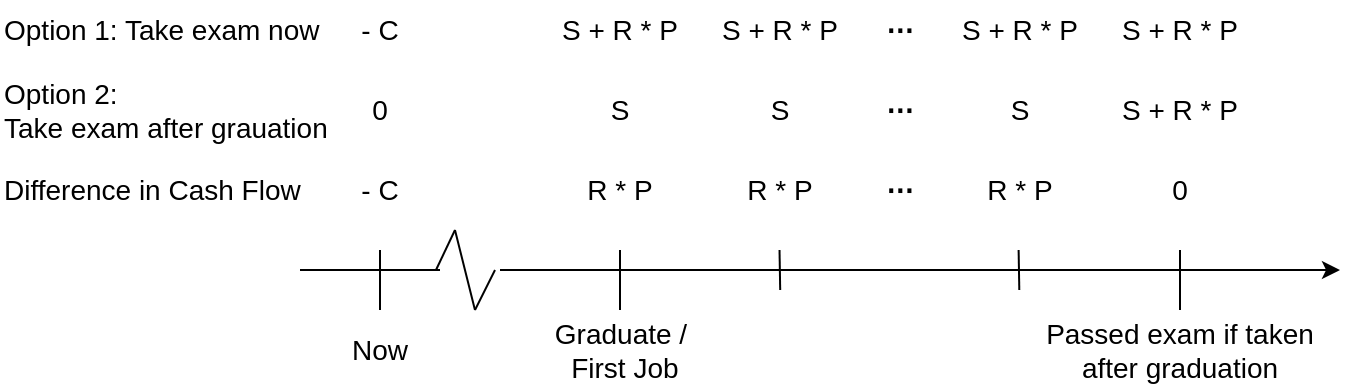 <mxfile version="14.4.2" type="device"><diagram id="_4LXXECrPsVTIWSmzk_G" name="Page-1"><mxGraphModel dx="621" dy="483" grid="1" gridSize="10" guides="1" tooltips="1" connect="1" arrows="1" fold="1" page="1" pageScale="1" pageWidth="850" pageHeight="1100" math="0" shadow="0"><root><mxCell id="0"/><mxCell id="1" parent="0"/><mxCell id="fv2mm21mm3sFguERZsS6-1" value="" style="endArrow=classic;html=1;" parent="1" edge="1"><mxGeometry width="50" height="50" relative="1" as="geometry"><mxPoint x="380" y="320" as="sourcePoint"/><mxPoint x="800" y="320" as="targetPoint"/></mxGeometry></mxCell><mxCell id="fv2mm21mm3sFguERZsS6-2" value="" style="endArrow=none;html=1;" parent="1" edge="1"><mxGeometry width="50" height="50" relative="1" as="geometry"><mxPoint x="320" y="340" as="sourcePoint"/><mxPoint x="320" y="310" as="targetPoint"/></mxGeometry></mxCell><mxCell id="fv2mm21mm3sFguERZsS6-3" value="" style="endArrow=none;html=1;" parent="1" edge="1"><mxGeometry width="50" height="50" relative="1" as="geometry"><mxPoint x="440" y="340" as="sourcePoint"/><mxPoint x="440" y="310" as="targetPoint"/></mxGeometry></mxCell><mxCell id="fv2mm21mm3sFguERZsS6-4" value="" style="endArrow=none;html=1;" parent="1" edge="1"><mxGeometry width="50" height="50" relative="1" as="geometry"><mxPoint x="720" y="340" as="sourcePoint"/><mxPoint x="720" y="310" as="targetPoint"/></mxGeometry></mxCell><mxCell id="fv2mm21mm3sFguERZsS6-5" value="&lt;font style=&quot;font-size: 14px&quot;&gt;Graduate /&lt;br&gt;&amp;nbsp;First Job&lt;/font&gt;" style="text;html=1;strokeColor=none;fillColor=none;align=center;verticalAlign=middle;whiteSpace=wrap;rounded=0;" parent="1" vertex="1"><mxGeometry x="377.5" y="350" width="125" height="20" as="geometry"/></mxCell><mxCell id="fv2mm21mm3sFguERZsS6-6" value="&lt;font style=&quot;font-size: 14px&quot;&gt;Now&lt;/font&gt;" style="text;html=1;strokeColor=none;fillColor=none;align=center;verticalAlign=middle;whiteSpace=wrap;rounded=0;" parent="1" vertex="1"><mxGeometry x="300" y="350" width="40" height="20" as="geometry"/></mxCell><mxCell id="fv2mm21mm3sFguERZsS6-7" value="&lt;font style=&quot;font-size: 14px&quot;&gt;Passed exam if taken after graduation&lt;/font&gt;" style="text;html=1;strokeColor=none;fillColor=none;align=center;verticalAlign=middle;whiteSpace=wrap;rounded=0;" parent="1" vertex="1"><mxGeometry x="640" y="350" width="160" height="20" as="geometry"/></mxCell><mxCell id="fv2mm21mm3sFguERZsS6-9" value="&lt;font style=&quot;font-size: 14px&quot;&gt;Option 1: Take exam now&lt;/font&gt;" style="text;html=1;strokeColor=none;fillColor=none;align=left;verticalAlign=middle;whiteSpace=wrap;rounded=0;" parent="1" vertex="1"><mxGeometry x="130" y="185" width="165" height="30" as="geometry"/></mxCell><mxCell id="fv2mm21mm3sFguERZsS6-10" value="&lt;font style=&quot;font-size: 14px&quot;&gt;Option 2:&lt;br&gt;&lt;div&gt;&lt;span&gt;Take exam after grauation&lt;/span&gt;&lt;/div&gt;&lt;/font&gt;" style="text;html=1;strokeColor=none;fillColor=none;align=left;verticalAlign=middle;whiteSpace=wrap;rounded=0;" parent="1" vertex="1"><mxGeometry x="130" y="225" width="165" height="30" as="geometry"/></mxCell><mxCell id="fv2mm21mm3sFguERZsS6-14" value="&lt;font style=&quot;font-size: 14px&quot;&gt;Difference in Cash Flow&lt;/font&gt;" style="text;html=1;strokeColor=none;fillColor=none;align=left;verticalAlign=middle;whiteSpace=wrap;rounded=0;" parent="1" vertex="1"><mxGeometry x="130" y="265" width="165" height="30" as="geometry"/></mxCell><mxCell id="fv2mm21mm3sFguERZsS6-15" value="&lt;span style=&quot;font-size: 14px;&quot;&gt;R * P&lt;/span&gt;" style="text;html=1;strokeColor=none;fillColor=none;align=center;verticalAlign=middle;whiteSpace=wrap;rounded=0;fontSize=14;" parent="1" vertex="1"><mxGeometry x="420" y="270" width="40" height="20" as="geometry"/></mxCell><mxCell id="fv2mm21mm3sFguERZsS6-17" value="&lt;span style=&quot;font-size: 14px;&quot;&gt;R * P&lt;/span&gt;" style="text;html=1;strokeColor=none;fillColor=none;align=center;verticalAlign=middle;whiteSpace=wrap;rounded=0;fontSize=14;" parent="1" vertex="1"><mxGeometry x="500" y="270" width="40" height="20" as="geometry"/></mxCell><mxCell id="fv2mm21mm3sFguERZsS6-18" value="&lt;font style=&quot;font-size: 14px;&quot;&gt;0&lt;/font&gt;" style="text;html=1;strokeColor=none;fillColor=none;align=center;verticalAlign=middle;whiteSpace=wrap;rounded=0;fontSize=14;" parent="1" vertex="1"><mxGeometry x="700" y="270" width="40" height="20" as="geometry"/></mxCell><mxCell id="fv2mm21mm3sFguERZsS6-19" value="&lt;span style=&quot;font-size: 14px;&quot;&gt;R * P&lt;/span&gt;" style="text;html=1;strokeColor=none;fillColor=none;align=center;verticalAlign=middle;whiteSpace=wrap;rounded=0;fontSize=14;" parent="1" vertex="1"><mxGeometry x="620" y="270" width="40" height="20" as="geometry"/></mxCell><mxCell id="fv2mm21mm3sFguERZsS6-20" value="&lt;font style=&quot;font-size: 14px;&quot;&gt;&lt;b style=&quot;font-size: 14px;&quot;&gt;⋯&lt;/b&gt;&lt;/font&gt;" style="text;html=1;strokeColor=none;fillColor=none;align=center;verticalAlign=middle;whiteSpace=wrap;rounded=0;fontSize=14;" parent="1" vertex="1"><mxGeometry x="560" y="270" width="40" height="20" as="geometry"/></mxCell><mxCell id="fv2mm21mm3sFguERZsS6-22" value="&lt;font style=&quot;font-size: 14px;&quot;&gt;S + R * P&lt;/font&gt;" style="text;html=1;strokeColor=none;fillColor=none;align=center;verticalAlign=middle;whiteSpace=wrap;rounded=0;fontSize=14;" parent="1" vertex="1"><mxGeometry x="410" y="190" width="60" height="20" as="geometry"/></mxCell><mxCell id="fv2mm21mm3sFguERZsS6-27" value="&lt;font style=&quot;font-size: 14px;&quot;&gt;&lt;b style=&quot;font-size: 14px;&quot;&gt;⋯&lt;/b&gt;&lt;/font&gt;" style="text;html=1;strokeColor=none;fillColor=none;align=center;verticalAlign=middle;whiteSpace=wrap;rounded=0;fontSize=14;" parent="1" vertex="1"><mxGeometry x="560" y="230" width="40" height="20" as="geometry"/></mxCell><mxCell id="fv2mm21mm3sFguERZsS6-28" value="&lt;font style=&quot;font-size: 14px;&quot;&gt;&lt;b style=&quot;font-size: 14px;&quot;&gt;⋯&lt;/b&gt;&lt;/font&gt;" style="text;html=1;strokeColor=none;fillColor=none;align=center;verticalAlign=middle;whiteSpace=wrap;rounded=0;fontSize=14;" parent="1" vertex="1"><mxGeometry x="560" y="190" width="40" height="20" as="geometry"/></mxCell><mxCell id="fv2mm21mm3sFguERZsS6-31" value="&lt;font style=&quot;font-size: 14px;&quot;&gt;S&lt;/font&gt;" style="text;html=1;strokeColor=none;fillColor=none;align=center;verticalAlign=middle;whiteSpace=wrap;rounded=0;fontSize=14;" parent="1" vertex="1"><mxGeometry x="620" y="230" width="40" height="20" as="geometry"/></mxCell><mxCell id="fv2mm21mm3sFguERZsS6-32" value="&lt;font style=&quot;font-size: 14px;&quot;&gt;S&lt;/font&gt;" style="text;html=1;strokeColor=none;fillColor=none;align=center;verticalAlign=middle;whiteSpace=wrap;rounded=0;fontSize=14;" parent="1" vertex="1"><mxGeometry x="500" y="230" width="40" height="20" as="geometry"/></mxCell><mxCell id="fv2mm21mm3sFguERZsS6-34" value="&lt;font style=&quot;font-size: 14px;&quot;&gt;S&lt;/font&gt;" style="text;html=1;strokeColor=none;fillColor=none;align=center;verticalAlign=middle;whiteSpace=wrap;rounded=0;fontSize=14;" parent="1" vertex="1"><mxGeometry x="420" y="230" width="40" height="20" as="geometry"/></mxCell><mxCell id="fv2mm21mm3sFguERZsS6-35" value="&lt;span style=&quot;font-size: 14px;&quot;&gt;- C&lt;/span&gt;" style="text;html=1;strokeColor=none;fillColor=none;align=center;verticalAlign=middle;whiteSpace=wrap;rounded=0;fontSize=14;" parent="1" vertex="1"><mxGeometry x="300" y="190" width="40" height="20" as="geometry"/></mxCell><mxCell id="fv2mm21mm3sFguERZsS6-36" value="&lt;span style=&quot;font-size: 14px;&quot;&gt;0&lt;/span&gt;" style="text;html=1;strokeColor=none;fillColor=none;align=center;verticalAlign=middle;whiteSpace=wrap;rounded=0;fontSize=14;" parent="1" vertex="1"><mxGeometry x="300" y="230" width="40" height="20" as="geometry"/></mxCell><mxCell id="fv2mm21mm3sFguERZsS6-37" value="&lt;span style=&quot;font-size: 14px;&quot;&gt;- C&lt;/span&gt;" style="text;html=1;strokeColor=none;fillColor=none;align=center;verticalAlign=middle;whiteSpace=wrap;rounded=0;fontSize=14;" parent="1" vertex="1"><mxGeometry x="300" y="270" width="40" height="20" as="geometry"/></mxCell><mxCell id="fv2mm21mm3sFguERZsS6-38" value="" style="endArrow=none;html=1;" parent="1" edge="1"><mxGeometry width="50" height="50" relative="1" as="geometry"><mxPoint x="520.1" y="330" as="sourcePoint"/><mxPoint x="519.76" y="310" as="targetPoint"/></mxGeometry></mxCell><mxCell id="fv2mm21mm3sFguERZsS6-39" value="" style="endArrow=none;html=1;" parent="1" edge="1"><mxGeometry width="50" height="50" relative="1" as="geometry"><mxPoint x="639.65" y="330" as="sourcePoint"/><mxPoint x="639.31" y="310" as="targetPoint"/></mxGeometry></mxCell><mxCell id="fv2mm21mm3sFguERZsS6-40" value="" style="endArrow=none;html=1;" parent="1" edge="1"><mxGeometry width="50" height="50" relative="1" as="geometry"><mxPoint x="348" y="320" as="sourcePoint"/><mxPoint x="357.5" y="300" as="targetPoint"/></mxGeometry></mxCell><mxCell id="fv2mm21mm3sFguERZsS6-42" value="" style="endArrow=none;html=1;" parent="1" edge="1"><mxGeometry width="50" height="50" relative="1" as="geometry"><mxPoint x="367.5" y="340" as="sourcePoint"/><mxPoint x="357.5" y="300" as="targetPoint"/></mxGeometry></mxCell><mxCell id="fv2mm21mm3sFguERZsS6-43" value="" style="endArrow=none;html=1;" parent="1" edge="1"><mxGeometry width="50" height="50" relative="1" as="geometry"><mxPoint x="377.5" y="320" as="sourcePoint"/><mxPoint x="367.5" y="340" as="targetPoint"/></mxGeometry></mxCell><mxCell id="fv2mm21mm3sFguERZsS6-45" value="" style="endArrow=none;html=1;" parent="1" edge="1"><mxGeometry width="50" height="50" relative="1" as="geometry"><mxPoint x="280" y="320" as="sourcePoint"/><mxPoint x="350" y="320" as="targetPoint"/></mxGeometry></mxCell><mxCell id="9AEMgVnNLmZQJF6NKu21-2" value="&lt;font style=&quot;font-size: 14px;&quot;&gt;S + R * P&lt;/font&gt;" style="text;html=1;strokeColor=none;fillColor=none;align=center;verticalAlign=middle;whiteSpace=wrap;rounded=0;fontSize=14;" parent="1" vertex="1"><mxGeometry x="690" y="190" width="60" height="20" as="geometry"/></mxCell><mxCell id="9AEMgVnNLmZQJF6NKu21-3" value="&lt;font style=&quot;font-size: 14px;&quot;&gt;S + R * P&lt;/font&gt;" style="text;html=1;strokeColor=none;fillColor=none;align=center;verticalAlign=middle;whiteSpace=wrap;rounded=0;fontSize=14;" parent="1" vertex="1"><mxGeometry x="490" y="190" width="60" height="20" as="geometry"/></mxCell><mxCell id="9AEMgVnNLmZQJF6NKu21-4" value="&lt;font style=&quot;font-size: 14px;&quot;&gt;S + R * P&lt;/font&gt;" style="text;html=1;strokeColor=none;fillColor=none;align=center;verticalAlign=middle;whiteSpace=wrap;rounded=0;fontSize=14;" parent="1" vertex="1"><mxGeometry x="610" y="190" width="60" height="20" as="geometry"/></mxCell><mxCell id="9AEMgVnNLmZQJF6NKu21-5" value="&lt;font style=&quot;font-size: 14px;&quot;&gt;S + R * P&lt;/font&gt;" style="text;html=1;strokeColor=none;fillColor=none;align=center;verticalAlign=middle;whiteSpace=wrap;rounded=0;fontSize=14;" parent="1" vertex="1"><mxGeometry x="690" y="230" width="60" height="20" as="geometry"/></mxCell></root></mxGraphModel></diagram></mxfile>